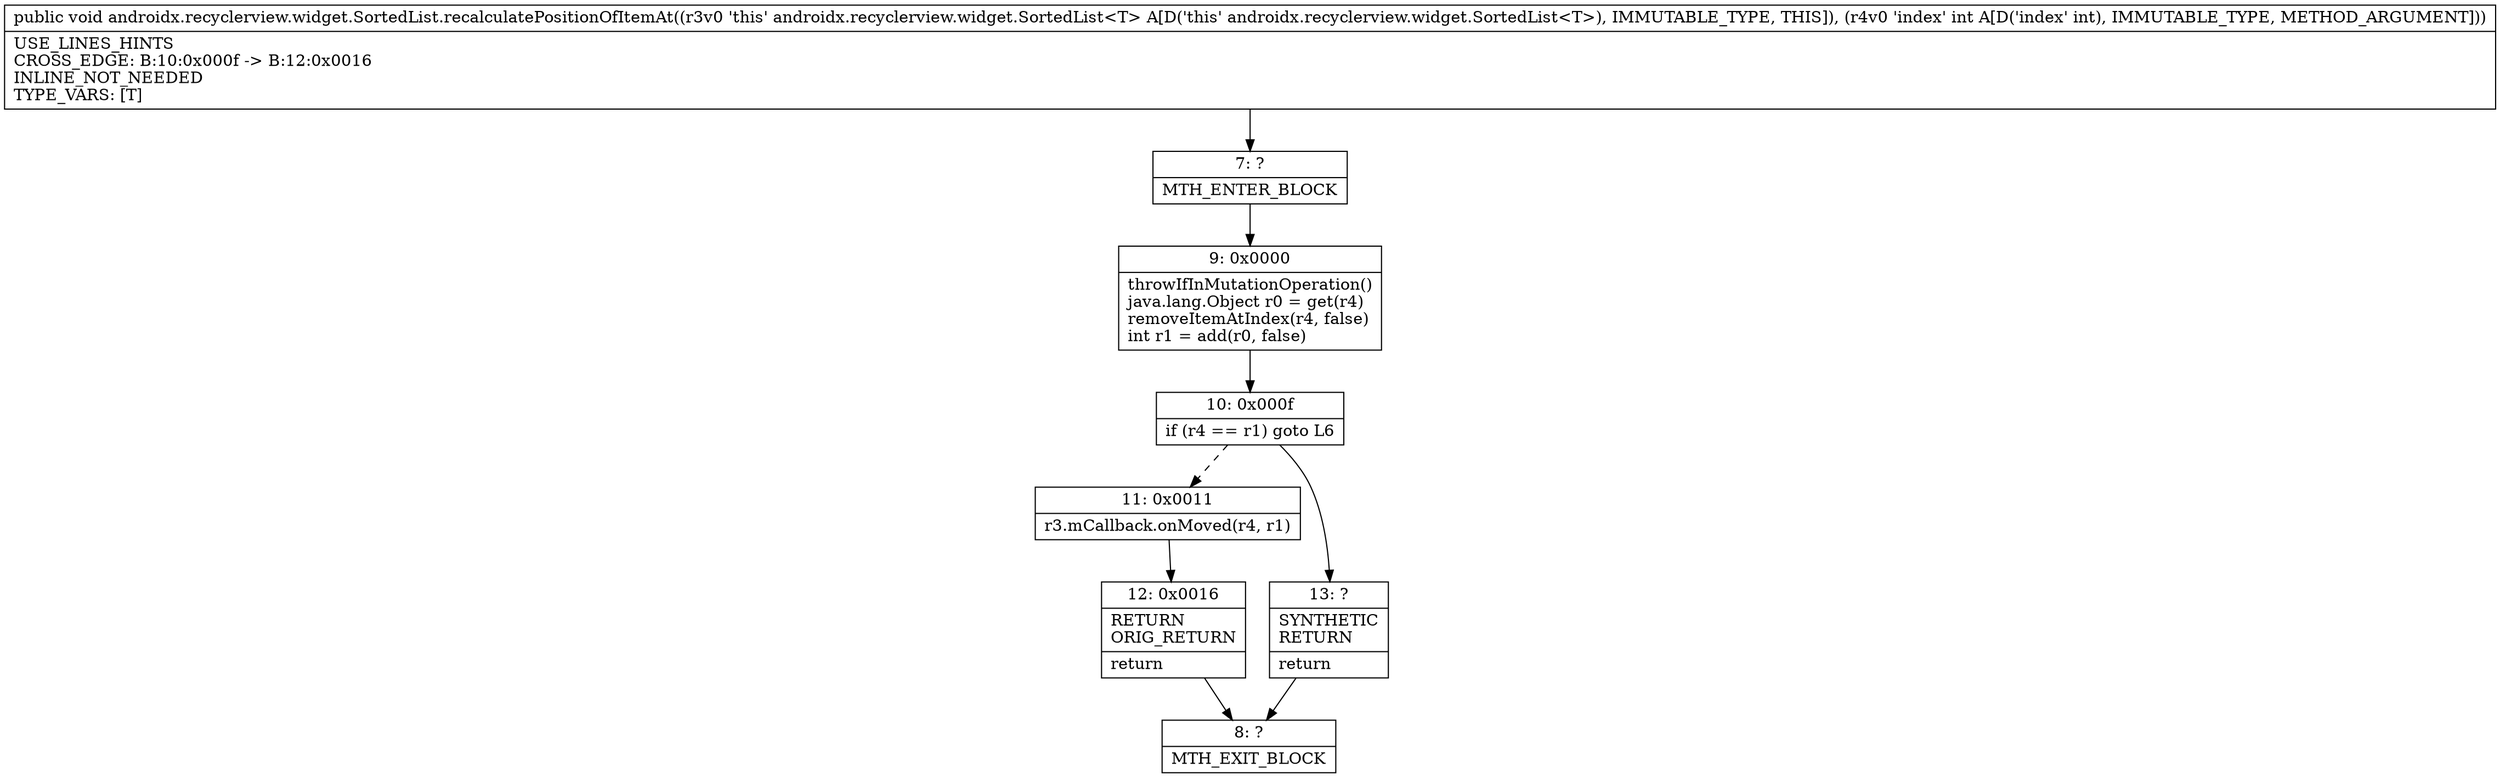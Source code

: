 digraph "CFG forandroidx.recyclerview.widget.SortedList.recalculatePositionOfItemAt(I)V" {
Node_7 [shape=record,label="{7\:\ ?|MTH_ENTER_BLOCK\l}"];
Node_9 [shape=record,label="{9\:\ 0x0000|throwIfInMutationOperation()\ljava.lang.Object r0 = get(r4)\lremoveItemAtIndex(r4, false)\lint r1 = add(r0, false)\l}"];
Node_10 [shape=record,label="{10\:\ 0x000f|if (r4 == r1) goto L6\l}"];
Node_11 [shape=record,label="{11\:\ 0x0011|r3.mCallback.onMoved(r4, r1)\l}"];
Node_12 [shape=record,label="{12\:\ 0x0016|RETURN\lORIG_RETURN\l|return\l}"];
Node_8 [shape=record,label="{8\:\ ?|MTH_EXIT_BLOCK\l}"];
Node_13 [shape=record,label="{13\:\ ?|SYNTHETIC\lRETURN\l|return\l}"];
MethodNode[shape=record,label="{public void androidx.recyclerview.widget.SortedList.recalculatePositionOfItemAt((r3v0 'this' androidx.recyclerview.widget.SortedList\<T\> A[D('this' androidx.recyclerview.widget.SortedList\<T\>), IMMUTABLE_TYPE, THIS]), (r4v0 'index' int A[D('index' int), IMMUTABLE_TYPE, METHOD_ARGUMENT]))  | USE_LINES_HINTS\lCROSS_EDGE: B:10:0x000f \-\> B:12:0x0016\lINLINE_NOT_NEEDED\lTYPE_VARS: [T]\l}"];
MethodNode -> Node_7;Node_7 -> Node_9;
Node_9 -> Node_10;
Node_10 -> Node_11[style=dashed];
Node_10 -> Node_13;
Node_11 -> Node_12;
Node_12 -> Node_8;
Node_13 -> Node_8;
}

